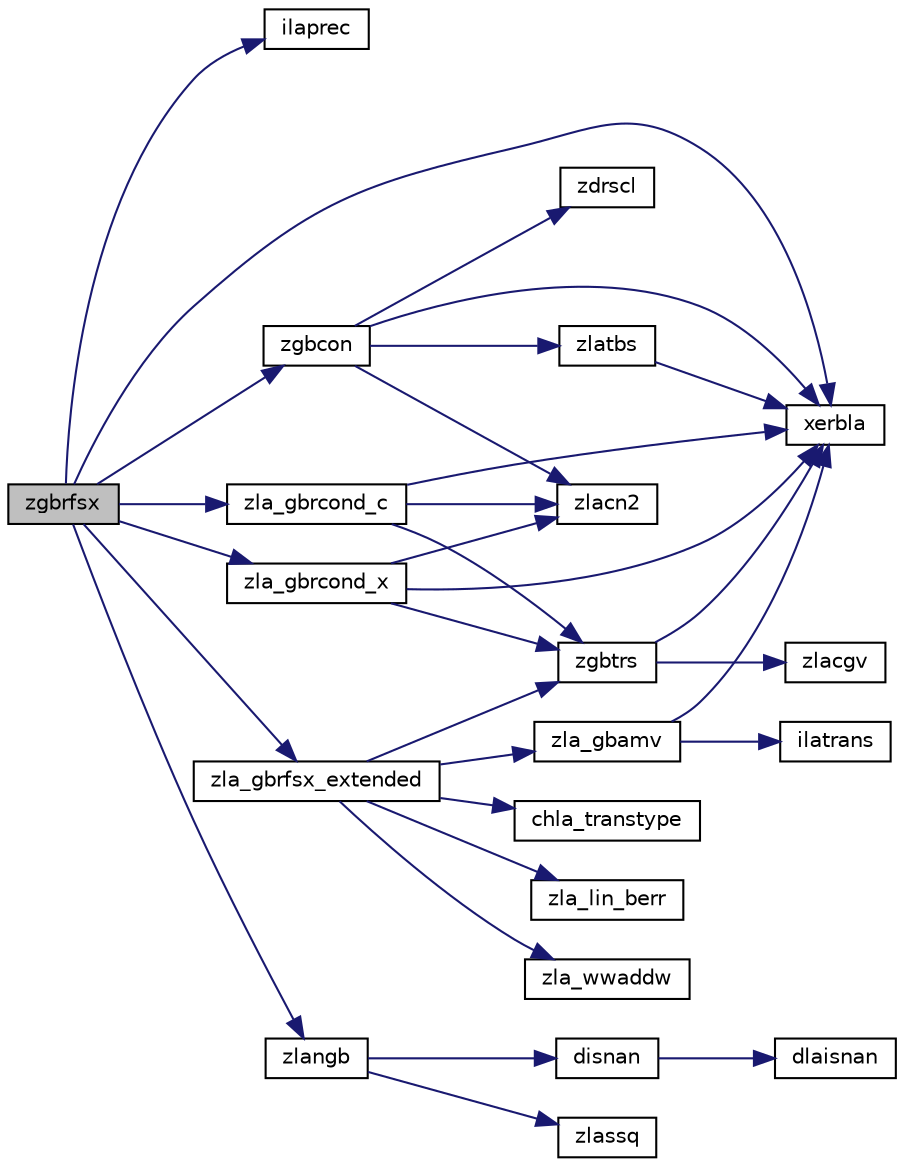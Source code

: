 digraph "zgbrfsx"
{
 // LATEX_PDF_SIZE
  edge [fontname="Helvetica",fontsize="10",labelfontname="Helvetica",labelfontsize="10"];
  node [fontname="Helvetica",fontsize="10",shape=record];
  rankdir="LR";
  Node1 [label="zgbrfsx",height=0.2,width=0.4,color="black", fillcolor="grey75", style="filled", fontcolor="black",tooltip="ZGBRFSX"];
  Node1 -> Node2 [color="midnightblue",fontsize="10",style="solid",fontname="Helvetica"];
  Node2 [label="ilaprec",height=0.2,width=0.4,color="black", fillcolor="white", style="filled",URL="$ilaprec_8f.html#a6fe244cb80f355ab156ad1df9ffcc478",tooltip="ILAPREC"];
  Node1 -> Node3 [color="midnightblue",fontsize="10",style="solid",fontname="Helvetica"];
  Node3 [label="xerbla",height=0.2,width=0.4,color="black", fillcolor="white", style="filled",URL="$xerbla_8f.html#a377ee61015baf8dea7770b3a404b1c07",tooltip="XERBLA"];
  Node1 -> Node4 [color="midnightblue",fontsize="10",style="solid",fontname="Helvetica"];
  Node4 [label="zgbcon",height=0.2,width=0.4,color="black", fillcolor="white", style="filled",URL="$zgbcon_8f.html#a8738f3a065af06737854349ab50a3015",tooltip="ZGBCON"];
  Node4 -> Node3 [color="midnightblue",fontsize="10",style="solid",fontname="Helvetica"];
  Node4 -> Node5 [color="midnightblue",fontsize="10",style="solid",fontname="Helvetica"];
  Node5 [label="zdrscl",height=0.2,width=0.4,color="black", fillcolor="white", style="filled",URL="$zdrscl_8f.html#ad73ec38e29df0385ee6fda7d832fd205",tooltip="ZDRSCL multiplies a vector by the reciprocal of a real scalar."];
  Node4 -> Node6 [color="midnightblue",fontsize="10",style="solid",fontname="Helvetica"];
  Node6 [label="zlacn2",height=0.2,width=0.4,color="black", fillcolor="white", style="filled",URL="$zlacn2_8f.html#a0fbe7a858e42dcf07db12aa892a9e513",tooltip="ZLACN2 estimates the 1-norm of a square matrix, using reverse communication for evaluating matrix-vec..."];
  Node4 -> Node7 [color="midnightblue",fontsize="10",style="solid",fontname="Helvetica"];
  Node7 [label="zlatbs",height=0.2,width=0.4,color="black", fillcolor="white", style="filled",URL="$zlatbs_8f.html#aeba4360a266529e494a308c8b130e83e",tooltip="ZLATBS solves a triangular banded system of equations."];
  Node7 -> Node3 [color="midnightblue",fontsize="10",style="solid",fontname="Helvetica"];
  Node1 -> Node8 [color="midnightblue",fontsize="10",style="solid",fontname="Helvetica"];
  Node8 [label="zla_gbrcond_c",height=0.2,width=0.4,color="black", fillcolor="white", style="filled",URL="$zla__gbrcond__c_8f.html#a70ef3ec53bb3d6704ccf2f9d0add0eda",tooltip="ZLA_GBRCOND_C computes the infinity norm condition number of op(A)*inv(diag(c)) for general banded ma..."];
  Node8 -> Node3 [color="midnightblue",fontsize="10",style="solid",fontname="Helvetica"];
  Node8 -> Node9 [color="midnightblue",fontsize="10",style="solid",fontname="Helvetica"];
  Node9 [label="zgbtrs",height=0.2,width=0.4,color="black", fillcolor="white", style="filled",URL="$zgbtrs_8f.html#af3a96e7f621f139aa2750ae380e83700",tooltip="ZGBTRS"];
  Node9 -> Node3 [color="midnightblue",fontsize="10",style="solid",fontname="Helvetica"];
  Node9 -> Node10 [color="midnightblue",fontsize="10",style="solid",fontname="Helvetica"];
  Node10 [label="zlacgv",height=0.2,width=0.4,color="black", fillcolor="white", style="filled",URL="$zlacgv_8f.html#ad2595ab7c6b89e1ff2e9d05542431719",tooltip="ZLACGV conjugates a complex vector."];
  Node8 -> Node6 [color="midnightblue",fontsize="10",style="solid",fontname="Helvetica"];
  Node1 -> Node11 [color="midnightblue",fontsize="10",style="solid",fontname="Helvetica"];
  Node11 [label="zla_gbrcond_x",height=0.2,width=0.4,color="black", fillcolor="white", style="filled",URL="$zla__gbrcond__x_8f.html#a8c57793eab444ac626d6bf86a8d0a5d6",tooltip="ZLA_GBRCOND_X computes the infinity norm condition number of op(A)*diag(x) for general banded matrice..."];
  Node11 -> Node3 [color="midnightblue",fontsize="10",style="solid",fontname="Helvetica"];
  Node11 -> Node9 [color="midnightblue",fontsize="10",style="solid",fontname="Helvetica"];
  Node11 -> Node6 [color="midnightblue",fontsize="10",style="solid",fontname="Helvetica"];
  Node1 -> Node12 [color="midnightblue",fontsize="10",style="solid",fontname="Helvetica"];
  Node12 [label="zla_gbrfsx_extended",height=0.2,width=0.4,color="black", fillcolor="white", style="filled",URL="$zla__gbrfsx__extended_8f.html#a943a0999e5e3fa707305ece7505e1757",tooltip="ZLA_GBRFSX_EXTENDED improves the computed solution to a system of linear equations for general banded..."];
  Node12 -> Node13 [color="midnightblue",fontsize="10",style="solid",fontname="Helvetica"];
  Node13 [label="chla_transtype",height=0.2,width=0.4,color="black", fillcolor="white", style="filled",URL="$chla__transtype_8f.html#a9350edcf6f80d188f3c01400ebe85260",tooltip="CHLA_TRANSTYPE"];
  Node12 -> Node9 [color="midnightblue",fontsize="10",style="solid",fontname="Helvetica"];
  Node12 -> Node14 [color="midnightblue",fontsize="10",style="solid",fontname="Helvetica"];
  Node14 [label="zla_gbamv",height=0.2,width=0.4,color="black", fillcolor="white", style="filled",URL="$zla__gbamv_8f.html#af0580d30a1bd07214f6068317a467e34",tooltip="ZLA_GBAMV performs a matrix-vector operation to calculate error bounds."];
  Node14 -> Node15 [color="midnightblue",fontsize="10",style="solid",fontname="Helvetica"];
  Node15 [label="ilatrans",height=0.2,width=0.4,color="black", fillcolor="white", style="filled",URL="$ilatrans_8f.html#aec3c2c1d0a04f49ff1b18fe344b687c1",tooltip="ILATRANS"];
  Node14 -> Node3 [color="midnightblue",fontsize="10",style="solid",fontname="Helvetica"];
  Node12 -> Node16 [color="midnightblue",fontsize="10",style="solid",fontname="Helvetica"];
  Node16 [label="zla_lin_berr",height=0.2,width=0.4,color="black", fillcolor="white", style="filled",URL="$zla__lin__berr_8f.html#a8161170213c0df9bff72f362f230d866",tooltip="ZLA_LIN_BERR computes a component-wise relative backward error."];
  Node12 -> Node17 [color="midnightblue",fontsize="10",style="solid",fontname="Helvetica"];
  Node17 [label="zla_wwaddw",height=0.2,width=0.4,color="black", fillcolor="white", style="filled",URL="$zla__wwaddw_8f.html#a605c615b386f083f45285795a7d6686c",tooltip="ZLA_WWADDW adds a vector into a doubled-single vector."];
  Node1 -> Node18 [color="midnightblue",fontsize="10",style="solid",fontname="Helvetica"];
  Node18 [label="zlangb",height=0.2,width=0.4,color="black", fillcolor="white", style="filled",URL="$zlangb_8f.html#ad6a0255b5203b49d0f7828f0e03522aa",tooltip="ZLANGB returns the value of the 1-norm, Frobenius norm, infinity-norm, or the largest absolute value ..."];
  Node18 -> Node19 [color="midnightblue",fontsize="10",style="solid",fontname="Helvetica"];
  Node19 [label="disnan",height=0.2,width=0.4,color="black", fillcolor="white", style="filled",URL="$disnan_8f.html#a230d4e1886896853b11e44e541b2c6a3",tooltip="DISNAN tests input for NaN."];
  Node19 -> Node20 [color="midnightblue",fontsize="10",style="solid",fontname="Helvetica"];
  Node20 [label="dlaisnan",height=0.2,width=0.4,color="black", fillcolor="white", style="filled",URL="$dlaisnan_8f.html#a341ec834c6fc14a17fead550ff486022",tooltip="DLAISNAN tests input for NaN by comparing two arguments for inequality."];
  Node18 -> Node21 [color="midnightblue",fontsize="10",style="solid",fontname="Helvetica"];
  Node21 [label="zlassq",height=0.2,width=0.4,color="black", fillcolor="white", style="filled",URL="$zlassq_8f90.html#a254e1782d1c2f96e9e3164578481f9ce",tooltip="ZLASSQ updates a sum of squares represented in scaled form."];
}

